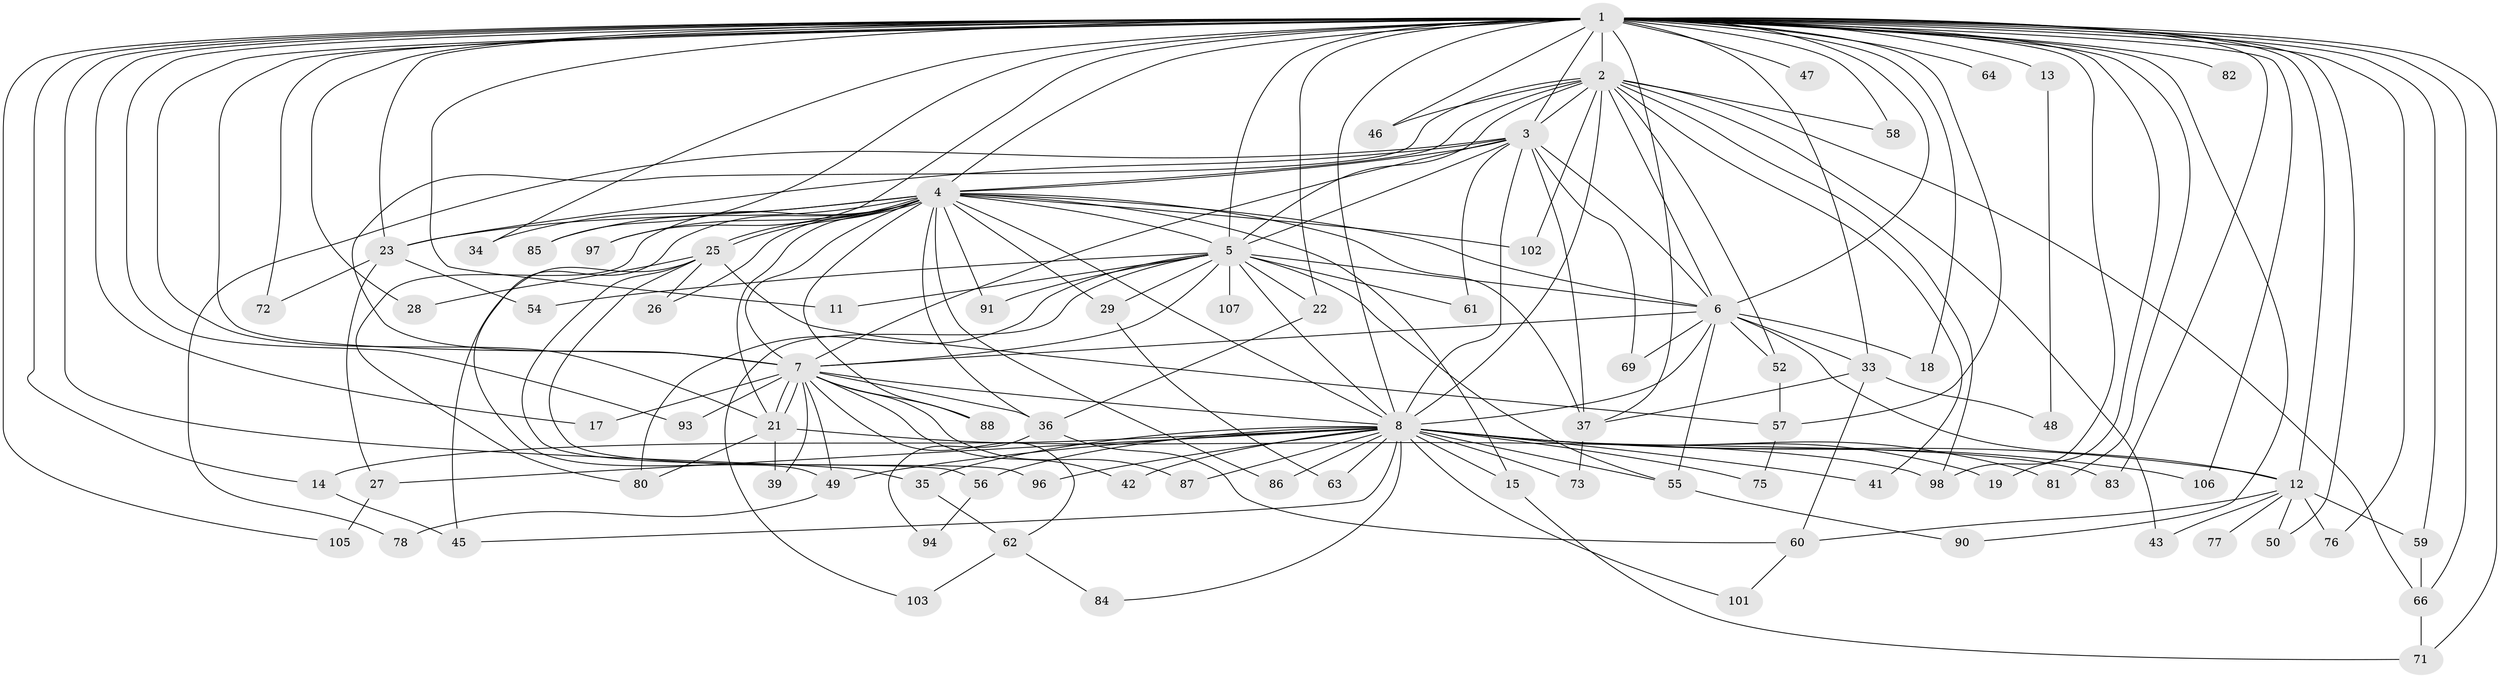 // Generated by graph-tools (version 1.1) at 2025/51/02/27/25 19:51:52]
// undirected, 82 vertices, 186 edges
graph export_dot {
graph [start="1"]
  node [color=gray90,style=filled];
  1 [super="+10"];
  2 [super="+108"];
  3 [super="+53"];
  4 [super="+30"];
  5 [super="+16"];
  6 [super="+68"];
  7 [super="+31"];
  8 [super="+9"];
  11;
  12 [super="+32"];
  13 [super="+20"];
  14;
  15 [super="+51"];
  17;
  18;
  19 [super="+38"];
  21 [super="+24"];
  22 [super="+65"];
  23 [super="+40"];
  25 [super="+44"];
  26;
  27;
  28;
  29;
  33 [super="+67"];
  34;
  35;
  36;
  37;
  39;
  41;
  42;
  43;
  45 [super="+79"];
  46;
  47;
  48;
  49 [super="+92"];
  50;
  52;
  54;
  55 [super="+89"];
  56;
  57 [super="+100"];
  58;
  59 [super="+70"];
  60 [super="+74"];
  61;
  62;
  63;
  64;
  66;
  69;
  71 [super="+95"];
  72;
  73;
  75;
  76;
  77;
  78;
  80 [super="+104"];
  81;
  82;
  83;
  84;
  85;
  86;
  87;
  88;
  90;
  91;
  93;
  94;
  96;
  97;
  98 [super="+99"];
  101;
  102;
  103;
  105;
  106;
  107;
  1 -- 2 [weight=2];
  1 -- 3 [weight=2];
  1 -- 4 [weight=2];
  1 -- 5 [weight=2];
  1 -- 6 [weight=2];
  1 -- 7 [weight=2];
  1 -- 8 [weight=4];
  1 -- 22;
  1 -- 28;
  1 -- 33;
  1 -- 35;
  1 -- 47 [weight=2];
  1 -- 58;
  1 -- 59 [weight=2];
  1 -- 64 [weight=2];
  1 -- 85;
  1 -- 93;
  1 -- 105;
  1 -- 11;
  1 -- 12;
  1 -- 13 [weight=2];
  1 -- 14;
  1 -- 17;
  1 -- 18;
  1 -- 19 [weight=2];
  1 -- 34;
  1 -- 37;
  1 -- 46;
  1 -- 50;
  1 -- 57;
  1 -- 66;
  1 -- 72;
  1 -- 76;
  1 -- 81;
  1 -- 82;
  1 -- 83;
  1 -- 90;
  1 -- 97;
  1 -- 106;
  1 -- 23;
  1 -- 98;
  1 -- 21;
  1 -- 71;
  2 -- 3;
  2 -- 4;
  2 -- 5;
  2 -- 6;
  2 -- 7 [weight=2];
  2 -- 8 [weight=2];
  2 -- 41;
  2 -- 43;
  2 -- 46;
  2 -- 52;
  2 -- 58;
  2 -- 98;
  2 -- 102;
  2 -- 66;
  3 -- 4;
  3 -- 5;
  3 -- 6;
  3 -- 7;
  3 -- 8 [weight=2];
  3 -- 23;
  3 -- 61;
  3 -- 69;
  3 -- 78;
  3 -- 37;
  4 -- 5;
  4 -- 6;
  4 -- 7;
  4 -- 8 [weight=2];
  4 -- 15;
  4 -- 23;
  4 -- 25 [weight=2];
  4 -- 25;
  4 -- 26;
  4 -- 29;
  4 -- 34;
  4 -- 36;
  4 -- 37;
  4 -- 80;
  4 -- 86;
  4 -- 88;
  4 -- 91;
  4 -- 97;
  4 -- 102;
  4 -- 85;
  4 -- 21;
  4 -- 49;
  5 -- 6 [weight=2];
  5 -- 7;
  5 -- 8 [weight=2];
  5 -- 11;
  5 -- 22;
  5 -- 29;
  5 -- 54;
  5 -- 55;
  5 -- 61;
  5 -- 107 [weight=2];
  5 -- 103;
  5 -- 91;
  5 -- 80;
  6 -- 7;
  6 -- 8 [weight=2];
  6 -- 18;
  6 -- 33;
  6 -- 52;
  6 -- 55;
  6 -- 69;
  6 -- 12;
  7 -- 8 [weight=2];
  7 -- 17;
  7 -- 21;
  7 -- 21;
  7 -- 36;
  7 -- 39;
  7 -- 42;
  7 -- 49;
  7 -- 62;
  7 -- 87;
  7 -- 88;
  7 -- 93;
  8 -- 12;
  8 -- 15 [weight=2];
  8 -- 27;
  8 -- 87;
  8 -- 106;
  8 -- 73;
  8 -- 75;
  8 -- 14;
  8 -- 81;
  8 -- 19;
  8 -- 83;
  8 -- 84;
  8 -- 86;
  8 -- 96;
  8 -- 35;
  8 -- 101;
  8 -- 41;
  8 -- 42;
  8 -- 49;
  8 -- 56;
  8 -- 63;
  8 -- 55;
  8 -- 45;
  12 -- 43;
  12 -- 76;
  12 -- 77;
  12 -- 50;
  12 -- 59;
  12 -- 60;
  13 -- 48;
  14 -- 45;
  15 -- 71;
  21 -- 39;
  21 -- 80;
  21 -- 98;
  22 -- 36;
  23 -- 27;
  23 -- 54;
  23 -- 72;
  25 -- 26;
  25 -- 28;
  25 -- 45;
  25 -- 56;
  25 -- 96;
  25 -- 57;
  27 -- 105;
  29 -- 63;
  33 -- 48;
  33 -- 60;
  33 -- 37;
  35 -- 62;
  36 -- 60;
  36 -- 94;
  37 -- 73;
  49 -- 78;
  52 -- 57;
  55 -- 90;
  56 -- 94;
  57 -- 75;
  59 -- 66;
  60 -- 101;
  62 -- 84;
  62 -- 103;
  66 -- 71;
}
